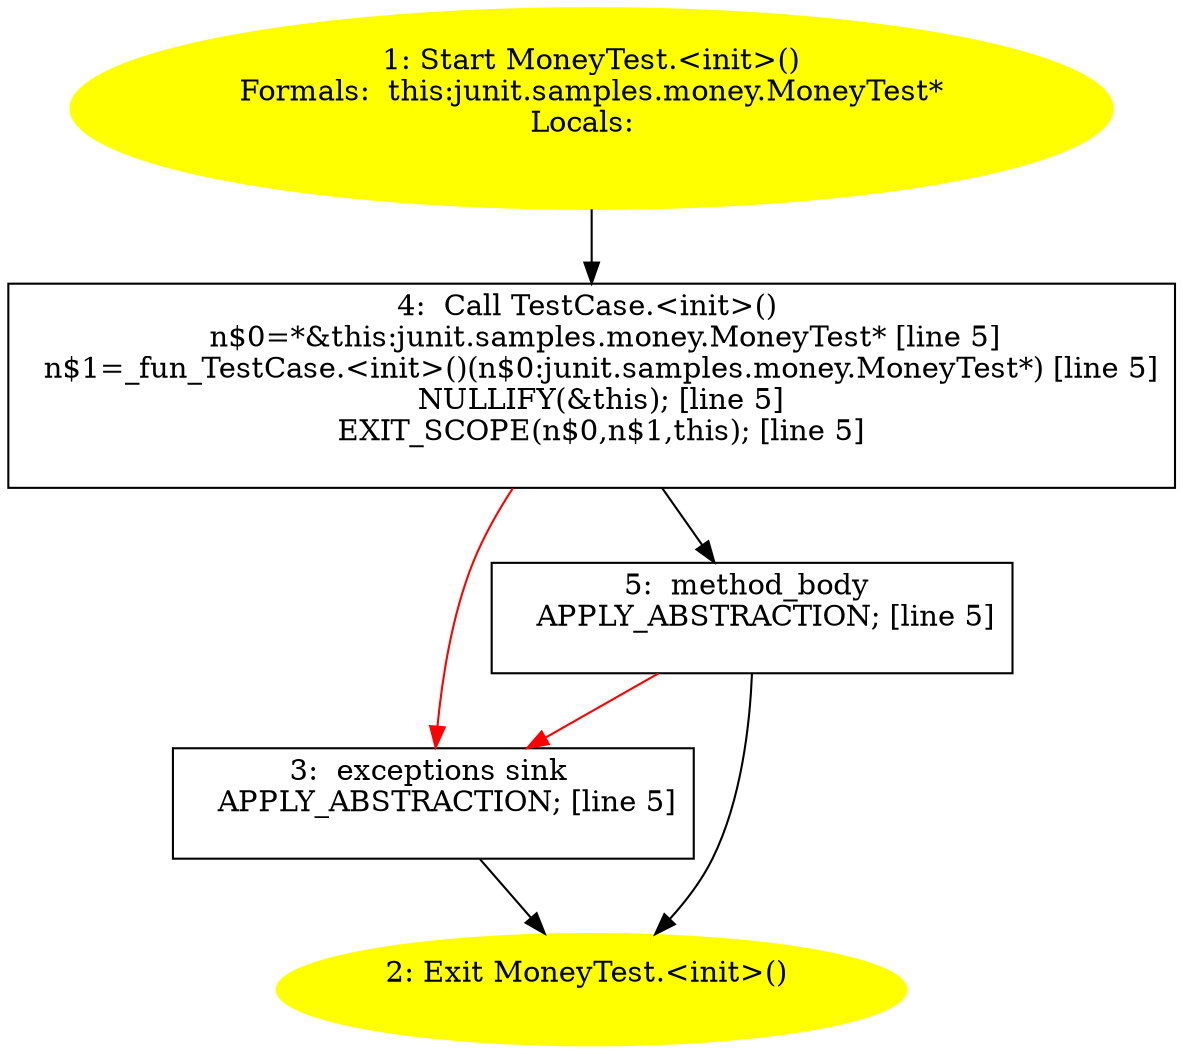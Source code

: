 /* @generated */
digraph cfg {
"junit.samples.money.MoneyTest.<init>().c961cce537b70c859b2bb2f5ed437347_1" [label="1: Start MoneyTest.<init>()\nFormals:  this:junit.samples.money.MoneyTest*\nLocals:  \n  " color=yellow style=filled]
	

	 "junit.samples.money.MoneyTest.<init>().c961cce537b70c859b2bb2f5ed437347_1" -> "junit.samples.money.MoneyTest.<init>().c961cce537b70c859b2bb2f5ed437347_4" ;
"junit.samples.money.MoneyTest.<init>().c961cce537b70c859b2bb2f5ed437347_2" [label="2: Exit MoneyTest.<init>() \n  " color=yellow style=filled]
	

"junit.samples.money.MoneyTest.<init>().c961cce537b70c859b2bb2f5ed437347_3" [label="3:  exceptions sink \n   APPLY_ABSTRACTION; [line 5]\n " shape="box"]
	

	 "junit.samples.money.MoneyTest.<init>().c961cce537b70c859b2bb2f5ed437347_3" -> "junit.samples.money.MoneyTest.<init>().c961cce537b70c859b2bb2f5ed437347_2" ;
"junit.samples.money.MoneyTest.<init>().c961cce537b70c859b2bb2f5ed437347_4" [label="4:  Call TestCase.<init>() \n   n$0=*&this:junit.samples.money.MoneyTest* [line 5]\n  n$1=_fun_TestCase.<init>()(n$0:junit.samples.money.MoneyTest*) [line 5]\n  NULLIFY(&this); [line 5]\n  EXIT_SCOPE(n$0,n$1,this); [line 5]\n " shape="box"]
	

	 "junit.samples.money.MoneyTest.<init>().c961cce537b70c859b2bb2f5ed437347_4" -> "junit.samples.money.MoneyTest.<init>().c961cce537b70c859b2bb2f5ed437347_5" ;
	 "junit.samples.money.MoneyTest.<init>().c961cce537b70c859b2bb2f5ed437347_4" -> "junit.samples.money.MoneyTest.<init>().c961cce537b70c859b2bb2f5ed437347_3" [color="red" ];
"junit.samples.money.MoneyTest.<init>().c961cce537b70c859b2bb2f5ed437347_5" [label="5:  method_body \n   APPLY_ABSTRACTION; [line 5]\n " shape="box"]
	

	 "junit.samples.money.MoneyTest.<init>().c961cce537b70c859b2bb2f5ed437347_5" -> "junit.samples.money.MoneyTest.<init>().c961cce537b70c859b2bb2f5ed437347_2" ;
	 "junit.samples.money.MoneyTest.<init>().c961cce537b70c859b2bb2f5ed437347_5" -> "junit.samples.money.MoneyTest.<init>().c961cce537b70c859b2bb2f5ed437347_3" [color="red" ];
}
